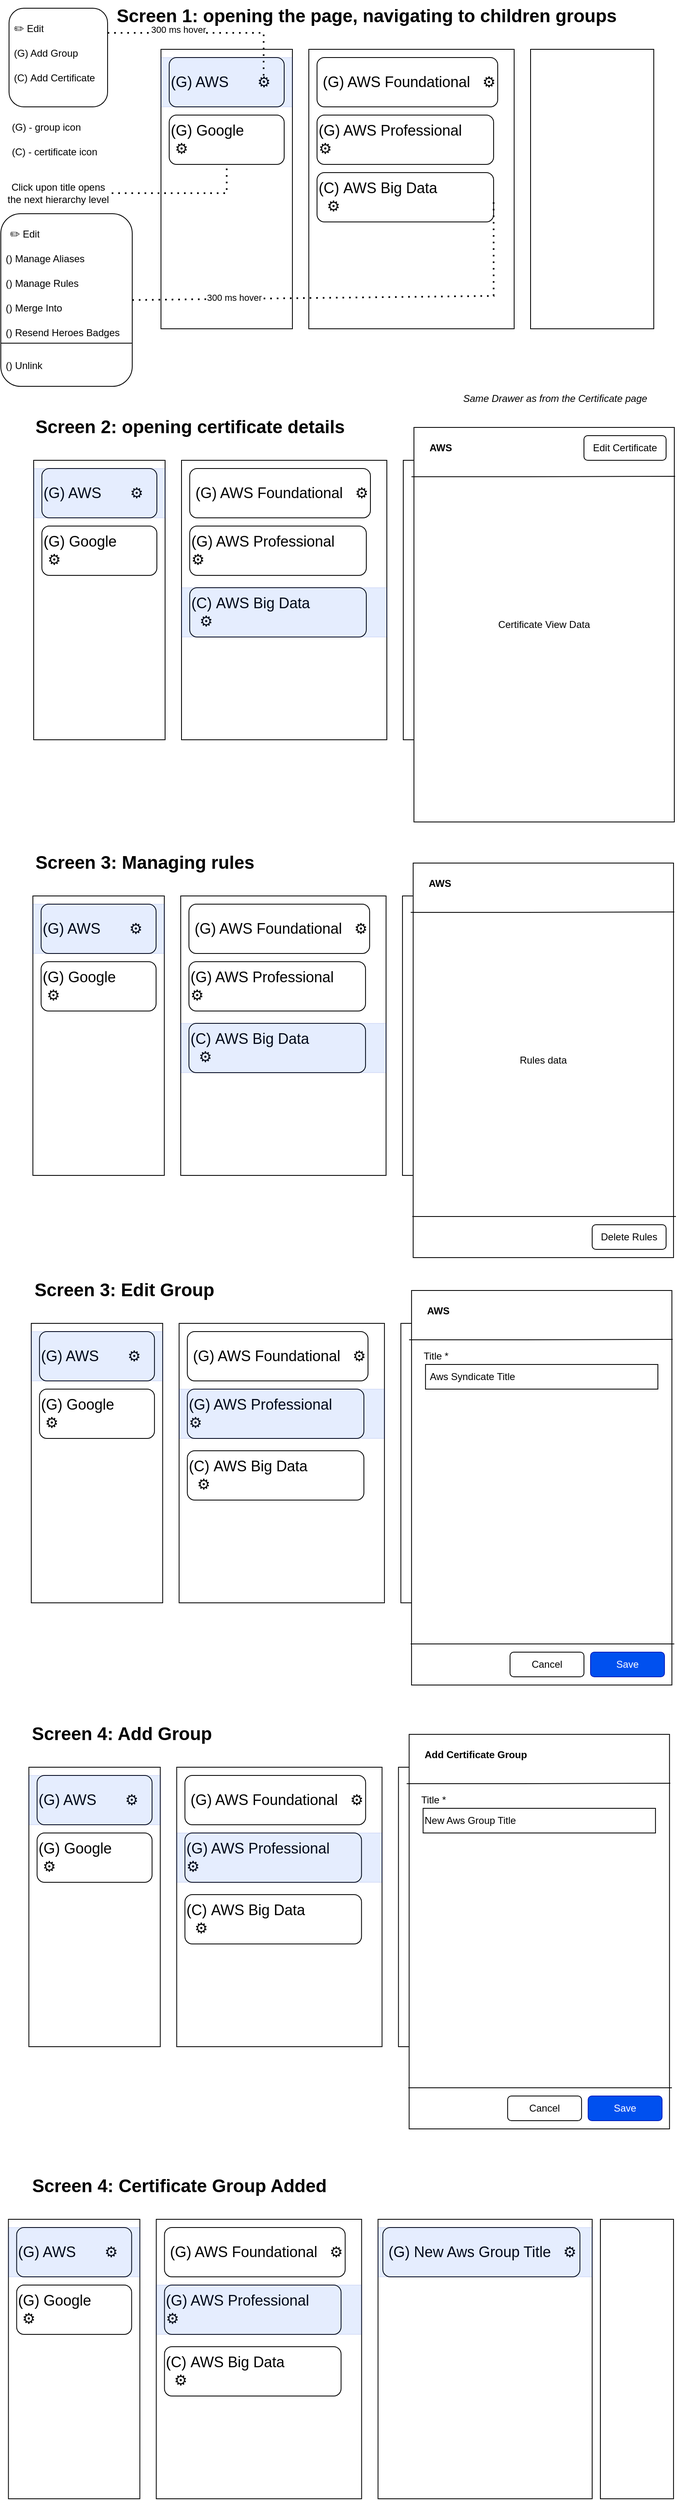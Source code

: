 <mxfile version="24.8.0">
  <diagram name="Page-1" id="hBuWPbw_RKxYHSpuhN6N">
    <mxGraphModel dx="1434" dy="785" grid="1" gridSize="10" guides="1" tooltips="1" connect="1" arrows="1" fold="1" page="1" pageScale="1" pageWidth="827" pageHeight="1169" math="0" shadow="0">
      <root>
        <mxCell id="0" />
        <mxCell id="1" parent="0" />
        <mxCell id="HwDLsMqzvmdih4KeqyfT-1" value="" style="rounded=0;whiteSpace=wrap;html=1;" parent="1" vertex="1">
          <mxGeometry x="195" y="60" width="160" height="340" as="geometry" />
        </mxCell>
        <mxCell id="HwDLsMqzvmdih4KeqyfT-2" value="" style="rounded=0;whiteSpace=wrap;html=1;" parent="1" vertex="1">
          <mxGeometry x="375" y="60" width="250" height="340" as="geometry" />
        </mxCell>
        <mxCell id="HwDLsMqzvmdih4KeqyfT-3" value="" style="rounded=0;whiteSpace=wrap;html=1;" parent="1" vertex="1">
          <mxGeometry x="645" y="60" width="150" height="340" as="geometry" />
        </mxCell>
        <mxCell id="HwDLsMqzvmdih4KeqyfT-4" value="&lt;font style=&quot;font-size: 18px;&quot;&gt;(G) AWS&amp;nbsp; &amp;nbsp; &amp;nbsp; &amp;nbsp;⚙&lt;/font&gt;" style="rounded=1;whiteSpace=wrap;html=1;align=left;" parent="1" vertex="1">
          <mxGeometry x="205" y="70" width="140" height="60" as="geometry" />
        </mxCell>
        <mxCell id="HwDLsMqzvmdih4KeqyfT-5" value="&lt;font style=&quot;font-size: 18px;&quot;&gt;(G) Google&amp;nbsp; &amp;nbsp;⚙&lt;span style=&quot;white-space: pre;&quot;&gt;&#x9;&lt;/span&gt;&lt;/font&gt;" style="rounded=1;whiteSpace=wrap;html=1;align=left;" parent="1" vertex="1">
          <mxGeometry x="205" y="140" width="140" height="60" as="geometry" />
        </mxCell>
        <mxCell id="HwDLsMqzvmdih4KeqyfT-6" value="" style="rounded=1;whiteSpace=wrap;html=1;" parent="1" vertex="1">
          <mxGeometry x="10" y="10" width="120" height="120" as="geometry" />
        </mxCell>
        <mxCell id="HwDLsMqzvmdih4KeqyfT-7" value="✏️ Edit" style="text;strokeColor=none;fillColor=none;align=left;verticalAlign=middle;spacingLeft=4;spacingRight=4;overflow=hidden;points=[[0,0.5],[1,0.5]];portConstraint=eastwest;rotatable=0;whiteSpace=wrap;html=1;" parent="1" vertex="1">
          <mxGeometry x="10" y="20" width="80" height="30" as="geometry" />
        </mxCell>
        <mxCell id="HwDLsMqzvmdih4KeqyfT-8" value="(G) Add Group" style="text;strokeColor=none;fillColor=none;align=left;verticalAlign=middle;spacingLeft=4;spacingRight=4;overflow=hidden;points=[[0,0.5],[1,0.5]];portConstraint=eastwest;rotatable=0;whiteSpace=wrap;html=1;" parent="1" vertex="1">
          <mxGeometry x="10" y="50" width="110" height="30" as="geometry" />
        </mxCell>
        <mxCell id="HwDLsMqzvmdih4KeqyfT-9" value="(C&lt;span style=&quot;background-color: initial;&quot;&gt;)&amp;nbsp;&lt;/span&gt;Add Certificate" style="text;strokeColor=none;fillColor=none;align=left;verticalAlign=middle;spacingLeft=4;spacingRight=4;overflow=hidden;points=[[0,0.5],[1,0.5]];portConstraint=eastwest;rotatable=0;whiteSpace=wrap;html=1;" parent="1" vertex="1">
          <mxGeometry x="10" y="80" width="130" height="30" as="geometry" />
        </mxCell>
        <mxCell id="HwDLsMqzvmdih4KeqyfT-10" value="" style="endArrow=none;dashed=1;html=1;dashPattern=1 3;strokeWidth=2;rounded=0;entryX=0.781;entryY=0.5;entryDx=0;entryDy=0;entryPerimeter=0;" parent="1" edge="1" target="HwDLsMqzvmdih4KeqyfT-22">
          <mxGeometry width="50" height="50" relative="1" as="geometry">
            <mxPoint x="130" y="40" as="sourcePoint" />
            <mxPoint x="270" y="100" as="targetPoint" />
            <Array as="points">
              <mxPoint x="220" y="40" />
              <mxPoint x="320" y="40" />
            </Array>
          </mxGeometry>
        </mxCell>
        <mxCell id="HwDLsMqzvmdih4KeqyfT-11" value="300 ms hover" style="edgeLabel;html=1;align=center;verticalAlign=middle;resizable=0;points=[];" parent="HwDLsMqzvmdih4KeqyfT-10" vertex="1" connectable="0">
          <mxGeometry x="-0.317" y="4" relative="1" as="geometry">
            <mxPoint as="offset" />
          </mxGeometry>
        </mxCell>
        <mxCell id="HwDLsMqzvmdih4KeqyfT-19" value="&lt;font style=&quot;font-size: 18px;&quot;&gt;&amp;nbsp;(G) AWS Foundational&amp;nbsp; &amp;nbsp;⚙&lt;/font&gt;" style="rounded=1;whiteSpace=wrap;html=1;align=left;" parent="1" vertex="1">
          <mxGeometry x="385" y="70" width="220" height="60" as="geometry" />
        </mxCell>
        <mxCell id="HwDLsMqzvmdih4KeqyfT-20" value="&lt;font style=&quot;font-size: 18px;&quot;&gt;(G) AWS Professional&amp;nbsp; &amp;nbsp; ⚙&amp;nbsp;&lt;/font&gt;" style="rounded=1;whiteSpace=wrap;html=1;align=left;" parent="1" vertex="1">
          <mxGeometry x="385" y="140" width="215" height="60" as="geometry" />
        </mxCell>
        <mxCell id="HwDLsMqzvmdih4KeqyfT-22" value="" style="rounded=0;whiteSpace=wrap;html=1;fillColor=#0050ef;fontColor=#ffffff;strokeColor=#001DBC;opacity=10;" parent="1" vertex="1">
          <mxGeometry x="195" y="70" width="160" height="60" as="geometry" />
        </mxCell>
        <mxCell id="tCF4QccahteU93C-28_2-2" value="(G) - group icon" style="text;html=1;align=center;verticalAlign=middle;resizable=0;points=[];autosize=1;strokeColor=none;fillColor=none;" vertex="1" parent="1">
          <mxGeometry y="140" width="110" height="30" as="geometry" />
        </mxCell>
        <mxCell id="tCF4QccahteU93C-28_2-3" value="(C) - certificate icon" style="text;html=1;align=center;verticalAlign=middle;resizable=0;points=[];autosize=1;strokeColor=none;fillColor=none;" vertex="1" parent="1">
          <mxGeometry y="170" width="130" height="30" as="geometry" />
        </mxCell>
        <mxCell id="tCF4QccahteU93C-28_2-4" value="Click upon title opens the next hierarchy level" style="text;html=1;align=center;verticalAlign=middle;whiteSpace=wrap;rounded=0;" vertex="1" parent="1">
          <mxGeometry x="5" y="220" width="130" height="30" as="geometry" />
        </mxCell>
        <mxCell id="tCF4QccahteU93C-28_2-6" value="" style="endArrow=none;dashed=1;html=1;dashPattern=1 3;strokeWidth=2;rounded=0;exitX=1;exitY=0.5;exitDx=0;exitDy=0;" edge="1" parent="1" source="tCF4QccahteU93C-28_2-4" target="HwDLsMqzvmdih4KeqyfT-5">
          <mxGeometry width="50" height="50" relative="1" as="geometry">
            <mxPoint x="190" y="232.833" as="sourcePoint" />
            <mxPoint x="275" y="190" as="targetPoint" />
            <Array as="points">
              <mxPoint x="275" y="235" />
            </Array>
          </mxGeometry>
        </mxCell>
        <mxCell id="tCF4QccahteU93C-28_2-7" value="&lt;b&gt;&lt;font style=&quot;font-size: 22px;&quot;&gt;Screen 1: opening the page, navigating to children groups&lt;/font&gt;&lt;/b&gt;" style="text;html=1;align=center;verticalAlign=middle;resizable=0;points=[];autosize=1;strokeColor=none;fillColor=none;" vertex="1" parent="1">
          <mxGeometry x="130" width="630" height="40" as="geometry" />
        </mxCell>
        <mxCell id="tCF4QccahteU93C-28_2-9" value="" style="rounded=0;whiteSpace=wrap;html=1;" vertex="1" parent="1">
          <mxGeometry x="40" y="560" width="160" height="340" as="geometry" />
        </mxCell>
        <mxCell id="tCF4QccahteU93C-28_2-10" value="" style="rounded=0;whiteSpace=wrap;html=1;" vertex="1" parent="1">
          <mxGeometry x="220" y="560" width="250" height="340" as="geometry" />
        </mxCell>
        <mxCell id="tCF4QccahteU93C-28_2-11" value="" style="rounded=0;whiteSpace=wrap;html=1;" vertex="1" parent="1">
          <mxGeometry x="490" y="560" width="150" height="340" as="geometry" />
        </mxCell>
        <mxCell id="tCF4QccahteU93C-28_2-12" value="&lt;font style=&quot;font-size: 18px;&quot;&gt;(G) AWS&amp;nbsp; &amp;nbsp; &amp;nbsp; &amp;nbsp;⚙&lt;/font&gt;" style="rounded=1;whiteSpace=wrap;html=1;align=left;" vertex="1" parent="1">
          <mxGeometry x="50" y="570" width="140" height="60" as="geometry" />
        </mxCell>
        <mxCell id="tCF4QccahteU93C-28_2-13" value="&lt;font style=&quot;font-size: 18px;&quot;&gt;(G) Google&amp;nbsp; &amp;nbsp;⚙&lt;span style=&quot;white-space: pre;&quot;&gt;&#x9;&lt;/span&gt;&lt;/font&gt;" style="rounded=1;whiteSpace=wrap;html=1;align=left;" vertex="1" parent="1">
          <mxGeometry x="50" y="640" width="140" height="60" as="geometry" />
        </mxCell>
        <mxCell id="tCF4QccahteU93C-28_2-14" value="" style="rounded=1;whiteSpace=wrap;html=1;" vertex="1" parent="1">
          <mxGeometry y="260" width="160" height="210" as="geometry" />
        </mxCell>
        <mxCell id="tCF4QccahteU93C-28_2-15" value="✏️ Edit" style="text;strokeColor=none;fillColor=none;align=left;verticalAlign=middle;spacingLeft=4;spacingRight=4;overflow=hidden;points=[[0,0.5],[1,0.5]];portConstraint=eastwest;rotatable=0;whiteSpace=wrap;html=1;" vertex="1" parent="1">
          <mxGeometry x="5" y="270" width="80" height="30" as="geometry" />
        </mxCell>
        <mxCell id="tCF4QccahteU93C-28_2-20" value="&lt;font style=&quot;font-size: 18px;&quot;&gt;&amp;nbsp;(G) AWS Foundational&amp;nbsp; &amp;nbsp;⚙&lt;/font&gt;" style="rounded=1;whiteSpace=wrap;html=1;align=left;" vertex="1" parent="1">
          <mxGeometry x="230" y="570" width="220" height="60" as="geometry" />
        </mxCell>
        <mxCell id="tCF4QccahteU93C-28_2-21" value="&lt;font style=&quot;font-size: 18px;&quot;&gt;(G) AWS Professional&amp;nbsp; &amp;nbsp; ⚙&amp;nbsp;&lt;/font&gt;" style="rounded=1;whiteSpace=wrap;html=1;align=left;" vertex="1" parent="1">
          <mxGeometry x="230" y="640" width="215" height="60" as="geometry" />
        </mxCell>
        <mxCell id="tCF4QccahteU93C-28_2-22" value="" style="rounded=0;whiteSpace=wrap;html=1;fillColor=#0050ef;fontColor=#ffffff;strokeColor=#001DBC;opacity=10;" vertex="1" parent="1">
          <mxGeometry x="40" y="570" width="160" height="60" as="geometry" />
        </mxCell>
        <mxCell id="tCF4QccahteU93C-28_2-28" value="&lt;font style=&quot;&quot;&gt;&lt;span style=&quot;font-size: 18px;&quot;&gt;(С)&amp;nbsp;&lt;/span&gt;&lt;span style=&quot;background-color: initial; font-size: 18px;&quot;&gt;AWS Big Data&amp;nbsp; &amp;nbsp; &amp;nbsp; &amp;nbsp; &amp;nbsp;&amp;nbsp;&lt;/span&gt;&lt;span style=&quot;font-size: 18px;&quot;&gt;⚙&amp;nbsp;&lt;/span&gt;&lt;/font&gt;" style="rounded=1;whiteSpace=wrap;html=1;align=left;" vertex="1" parent="1">
          <mxGeometry x="385" y="210" width="215" height="60" as="geometry" />
        </mxCell>
        <mxCell id="tCF4QccahteU93C-28_2-29" value="&lt;font style=&quot;&quot;&gt;&lt;span style=&quot;font-size: 18px;&quot;&gt;(С)&amp;nbsp;&lt;/span&gt;&lt;span style=&quot;background-color: initial; font-size: 18px;&quot;&gt;AWS Big Data&amp;nbsp; &amp;nbsp; &amp;nbsp; &amp;nbsp; &amp;nbsp;&amp;nbsp;&lt;/span&gt;&lt;span style=&quot;font-size: 18px;&quot;&gt;⚙&amp;nbsp;&lt;/span&gt;&lt;/font&gt;" style="rounded=1;whiteSpace=wrap;html=1;align=left;" vertex="1" parent="1">
          <mxGeometry x="230" y="715" width="215" height="60" as="geometry" />
        </mxCell>
        <mxCell id="tCF4QccahteU93C-28_2-30" value="" style="rounded=0;whiteSpace=wrap;html=1;fillColor=#0050ef;fontColor=#ffffff;strokeColor=#001DBC;opacity=10;" vertex="1" parent="1">
          <mxGeometry x="220" y="715" width="250" height="60" as="geometry" />
        </mxCell>
        <mxCell id="tCF4QccahteU93C-28_2-37" value="&lt;b&gt;&lt;font style=&quot;font-size: 22px;&quot;&gt;Screen 2: opening certificate details&lt;/font&gt;&lt;/b&gt;" style="text;html=1;align=center;verticalAlign=middle;resizable=0;points=[];autosize=1;strokeColor=none;fillColor=none;" vertex="1" parent="1">
          <mxGeometry x="30" y="500" width="400" height="40" as="geometry" />
        </mxCell>
        <mxCell id="tCF4QccahteU93C-28_2-38" value="() Manage Rules" style="text;strokeColor=none;fillColor=none;align=left;verticalAlign=middle;spacingLeft=4;spacingRight=4;overflow=hidden;points=[[0,0.5],[1,0.5]];portConstraint=eastwest;rotatable=0;whiteSpace=wrap;html=1;" vertex="1" parent="1">
          <mxGeometry y="330" width="130" height="30" as="geometry" />
        </mxCell>
        <mxCell id="tCF4QccahteU93C-28_2-39" value="() Manage Aliases" style="text;strokeColor=none;fillColor=none;align=left;verticalAlign=middle;spacingLeft=4;spacingRight=4;overflow=hidden;points=[[0,0.5],[1,0.5]];portConstraint=eastwest;rotatable=0;whiteSpace=wrap;html=1;" vertex="1" parent="1">
          <mxGeometry y="300" width="130" height="30" as="geometry" />
        </mxCell>
        <mxCell id="tCF4QccahteU93C-28_2-40" value="() Merge Into" style="text;strokeColor=none;fillColor=none;align=left;verticalAlign=middle;spacingLeft=4;spacingRight=4;overflow=hidden;points=[[0,0.5],[1,0.5]];portConstraint=eastwest;rotatable=0;whiteSpace=wrap;html=1;" vertex="1" parent="1">
          <mxGeometry y="360" width="130" height="30" as="geometry" />
        </mxCell>
        <mxCell id="tCF4QccahteU93C-28_2-41" value="() Resend Heroes Badges" style="text;strokeColor=none;fillColor=none;align=left;verticalAlign=middle;spacingLeft=4;spacingRight=4;overflow=hidden;points=[[0,0.5],[1,0.5]];portConstraint=eastwest;rotatable=0;whiteSpace=wrap;html=1;" vertex="1" parent="1">
          <mxGeometry y="390" width="150" height="30" as="geometry" />
        </mxCell>
        <mxCell id="tCF4QccahteU93C-28_2-43" value="" style="endArrow=none;html=1;rounded=0;exitX=0;exitY=0.75;exitDx=0;exitDy=0;entryX=1;entryY=0.75;entryDx=0;entryDy=0;" edge="1" parent="1" source="tCF4QccahteU93C-28_2-14" target="tCF4QccahteU93C-28_2-14">
          <mxGeometry width="50" height="50" relative="1" as="geometry">
            <mxPoint x="400" y="370" as="sourcePoint" />
            <mxPoint x="450" y="320" as="targetPoint" />
          </mxGeometry>
        </mxCell>
        <mxCell id="tCF4QccahteU93C-28_2-44" value="() Unlink" style="text;strokeColor=none;fillColor=none;align=left;verticalAlign=middle;spacingLeft=4;spacingRight=4;overflow=hidden;points=[[0,0.5],[1,0.5]];portConstraint=eastwest;rotatable=0;whiteSpace=wrap;html=1;" vertex="1" parent="1">
          <mxGeometry y="430" width="130" height="30" as="geometry" />
        </mxCell>
        <mxCell id="tCF4QccahteU93C-28_2-45" value="" style="endArrow=none;dashed=1;html=1;dashPattern=1 3;strokeWidth=2;rounded=0;exitX=1;exitY=0.5;exitDx=0;exitDy=0;entryX=1;entryY=0.5;entryDx=0;entryDy=0;" edge="1" parent="1" source="tCF4QccahteU93C-28_2-14" target="tCF4QccahteU93C-28_2-28">
          <mxGeometry width="50" height="50" relative="1" as="geometry">
            <mxPoint x="400" y="370" as="sourcePoint" />
            <mxPoint x="450" y="320" as="targetPoint" />
            <Array as="points">
              <mxPoint x="600" y="360" />
            </Array>
          </mxGeometry>
        </mxCell>
        <mxCell id="tCF4QccahteU93C-28_2-46" value="300 ms hover" style="edgeLabel;html=1;align=center;verticalAlign=middle;resizable=0;points=[];" vertex="1" connectable="0" parent="tCF4QccahteU93C-28_2-45">
          <mxGeometry x="-0.557" y="2" relative="1" as="geometry">
            <mxPoint as="offset" />
          </mxGeometry>
        </mxCell>
        <mxCell id="tCF4QccahteU93C-28_2-47" value="Certificate View Data" style="rounded=0;whiteSpace=wrap;html=1;" vertex="1" parent="1">
          <mxGeometry x="503" y="520" width="317" height="480" as="geometry" />
        </mxCell>
        <mxCell id="tCF4QccahteU93C-28_2-48" value="AWS" style="text;html=1;align=left;verticalAlign=middle;whiteSpace=wrap;rounded=0;fontStyle=1" vertex="1" parent="1">
          <mxGeometry x="520" y="530" width="160" height="30" as="geometry" />
        </mxCell>
        <mxCell id="tCF4QccahteU93C-28_2-50" value="Edit Certificate" style="rounded=1;whiteSpace=wrap;html=1;" vertex="1" parent="1">
          <mxGeometry x="710" y="530" width="100" height="30" as="geometry" />
        </mxCell>
        <mxCell id="tCF4QccahteU93C-28_2-52" value="" style="endArrow=none;html=1;rounded=0;entryX=1.003;entryY=0.124;entryDx=0;entryDy=0;entryPerimeter=0;" edge="1" parent="1" target="tCF4QccahteU93C-28_2-47">
          <mxGeometry width="50" height="50" relative="1" as="geometry">
            <mxPoint x="500" y="580" as="sourcePoint" />
            <mxPoint x="670" y="580" as="targetPoint" />
            <Array as="points">
              <mxPoint x="640" y="580" />
            </Array>
          </mxGeometry>
        </mxCell>
        <mxCell id="tCF4QccahteU93C-28_2-53" value="&lt;i&gt;Same Drawer as from the Certificate page&lt;/i&gt;" style="text;html=1;align=center;verticalAlign=middle;whiteSpace=wrap;rounded=0;" vertex="1" parent="1">
          <mxGeometry x="540" y="470" width="270" height="30" as="geometry" />
        </mxCell>
        <mxCell id="tCF4QccahteU93C-28_2-71" value="" style="rounded=0;whiteSpace=wrap;html=1;" vertex="1" parent="1">
          <mxGeometry x="39.05" y="1090" width="160" height="340" as="geometry" />
        </mxCell>
        <mxCell id="tCF4QccahteU93C-28_2-72" value="" style="rounded=0;whiteSpace=wrap;html=1;" vertex="1" parent="1">
          <mxGeometry x="219.05" y="1090" width="250" height="340" as="geometry" />
        </mxCell>
        <mxCell id="tCF4QccahteU93C-28_2-73" value="" style="rounded=0;whiteSpace=wrap;html=1;" vertex="1" parent="1">
          <mxGeometry x="489.05" y="1090" width="150" height="340" as="geometry" />
        </mxCell>
        <mxCell id="tCF4QccahteU93C-28_2-74" value="&lt;font style=&quot;font-size: 18px;&quot;&gt;(G) AWS&amp;nbsp; &amp;nbsp; &amp;nbsp; &amp;nbsp;⚙&lt;/font&gt;" style="rounded=1;whiteSpace=wrap;html=1;align=left;" vertex="1" parent="1">
          <mxGeometry x="49.05" y="1100" width="140" height="60" as="geometry" />
        </mxCell>
        <mxCell id="tCF4QccahteU93C-28_2-75" value="&lt;font style=&quot;font-size: 18px;&quot;&gt;(G) Google&amp;nbsp; &amp;nbsp;⚙&lt;span style=&quot;white-space: pre;&quot;&gt;&#x9;&lt;/span&gt;&lt;/font&gt;" style="rounded=1;whiteSpace=wrap;html=1;align=left;" vertex="1" parent="1">
          <mxGeometry x="49.05" y="1170" width="140" height="60" as="geometry" />
        </mxCell>
        <mxCell id="tCF4QccahteU93C-28_2-76" value="&lt;font style=&quot;font-size: 18px;&quot;&gt;&amp;nbsp;(G) AWS Foundational&amp;nbsp; &amp;nbsp;⚙&lt;/font&gt;" style="rounded=1;whiteSpace=wrap;html=1;align=left;" vertex="1" parent="1">
          <mxGeometry x="229.05" y="1100" width="220" height="60" as="geometry" />
        </mxCell>
        <mxCell id="tCF4QccahteU93C-28_2-77" value="&lt;font style=&quot;font-size: 18px;&quot;&gt;(G) AWS Professional&amp;nbsp; &amp;nbsp; ⚙&amp;nbsp;&lt;/font&gt;" style="rounded=1;whiteSpace=wrap;html=1;align=left;" vertex="1" parent="1">
          <mxGeometry x="229.05" y="1170" width="215" height="60" as="geometry" />
        </mxCell>
        <mxCell id="tCF4QccahteU93C-28_2-78" value="" style="rounded=0;whiteSpace=wrap;html=1;fillColor=#0050ef;fontColor=#ffffff;strokeColor=#001DBC;opacity=10;" vertex="1" parent="1">
          <mxGeometry x="39.05" y="1100" width="160" height="60" as="geometry" />
        </mxCell>
        <mxCell id="tCF4QccahteU93C-28_2-79" value="&lt;font style=&quot;&quot;&gt;&lt;span style=&quot;font-size: 18px;&quot;&gt;(С)&amp;nbsp;&lt;/span&gt;&lt;span style=&quot;background-color: initial; font-size: 18px;&quot;&gt;AWS Big Data&amp;nbsp; &amp;nbsp; &amp;nbsp; &amp;nbsp; &amp;nbsp;&amp;nbsp;&lt;/span&gt;&lt;span style=&quot;font-size: 18px;&quot;&gt;⚙&amp;nbsp;&lt;/span&gt;&lt;/font&gt;" style="rounded=1;whiteSpace=wrap;html=1;align=left;" vertex="1" parent="1">
          <mxGeometry x="229.05" y="1245" width="215" height="60" as="geometry" />
        </mxCell>
        <mxCell id="tCF4QccahteU93C-28_2-80" value="" style="rounded=0;whiteSpace=wrap;html=1;fillColor=#0050ef;fontColor=#ffffff;strokeColor=#001DBC;opacity=10;" vertex="1" parent="1">
          <mxGeometry x="219.05" y="1245" width="250" height="60" as="geometry" />
        </mxCell>
        <mxCell id="tCF4QccahteU93C-28_2-81" value="&lt;b&gt;&lt;font style=&quot;font-size: 22px;&quot;&gt;Screen 3: Managing rules&lt;/font&gt;&lt;/b&gt;" style="text;html=1;align=center;verticalAlign=middle;resizable=0;points=[];autosize=1;strokeColor=none;fillColor=none;" vertex="1" parent="1">
          <mxGeometry x="30" y="1030" width="290" height="40" as="geometry" />
        </mxCell>
        <mxCell id="tCF4QccahteU93C-28_2-82" value="Rules data" style="rounded=0;whiteSpace=wrap;html=1;" vertex="1" parent="1">
          <mxGeometry x="502.05" y="1050" width="317" height="480" as="geometry" />
        </mxCell>
        <mxCell id="tCF4QccahteU93C-28_2-83" value="AWS" style="text;html=1;align=left;verticalAlign=middle;whiteSpace=wrap;rounded=0;fontStyle=1" vertex="1" parent="1">
          <mxGeometry x="519.05" y="1060" width="160" height="30" as="geometry" />
        </mxCell>
        <mxCell id="tCF4QccahteU93C-28_2-85" value="" style="endArrow=none;html=1;rounded=0;entryX=1.003;entryY=0.124;entryDx=0;entryDy=0;entryPerimeter=0;" edge="1" parent="1" target="tCF4QccahteU93C-28_2-82">
          <mxGeometry width="50" height="50" relative="1" as="geometry">
            <mxPoint x="499.05" y="1110" as="sourcePoint" />
            <mxPoint x="669.05" y="1110" as="targetPoint" />
            <Array as="points">
              <mxPoint x="639.05" y="1110" />
            </Array>
          </mxGeometry>
        </mxCell>
        <mxCell id="tCF4QccahteU93C-28_2-86" value="" style="endArrow=none;html=1;rounded=0;entryX=1.003;entryY=0.124;entryDx=0;entryDy=0;entryPerimeter=0;" edge="1" parent="1">
          <mxGeometry width="50" height="50" relative="1" as="geometry">
            <mxPoint x="501.02" y="1480" as="sourcePoint" />
            <mxPoint x="821.97" y="1480" as="targetPoint" />
            <Array as="points">
              <mxPoint x="641.02" y="1480" />
            </Array>
          </mxGeometry>
        </mxCell>
        <mxCell id="tCF4QccahteU93C-28_2-87" value="Delete Rules" style="rounded=1;whiteSpace=wrap;html=1;" vertex="1" parent="1">
          <mxGeometry x="720" y="1490" width="90" height="30" as="geometry" />
        </mxCell>
        <mxCell id="tCF4QccahteU93C-28_2-88" value="" style="rounded=0;whiteSpace=wrap;html=1;" vertex="1" parent="1">
          <mxGeometry x="37.08" y="1610" width="160" height="340" as="geometry" />
        </mxCell>
        <mxCell id="tCF4QccahteU93C-28_2-89" value="" style="rounded=0;whiteSpace=wrap;html=1;" vertex="1" parent="1">
          <mxGeometry x="217.08" y="1610" width="250" height="340" as="geometry" />
        </mxCell>
        <mxCell id="tCF4QccahteU93C-28_2-90" value="" style="rounded=0;whiteSpace=wrap;html=1;" vertex="1" parent="1">
          <mxGeometry x="487.08" y="1610" width="150" height="340" as="geometry" />
        </mxCell>
        <mxCell id="tCF4QccahteU93C-28_2-91" value="&lt;font style=&quot;font-size: 18px;&quot;&gt;(G) AWS&amp;nbsp; &amp;nbsp; &amp;nbsp; &amp;nbsp;⚙&lt;/font&gt;" style="rounded=1;whiteSpace=wrap;html=1;align=left;" vertex="1" parent="1">
          <mxGeometry x="47.08" y="1620" width="140" height="60" as="geometry" />
        </mxCell>
        <mxCell id="tCF4QccahteU93C-28_2-92" value="&lt;font style=&quot;font-size: 18px;&quot;&gt;(G) Google&amp;nbsp; &amp;nbsp;⚙&lt;span style=&quot;white-space: pre;&quot;&gt;&#x9;&lt;/span&gt;&lt;/font&gt;" style="rounded=1;whiteSpace=wrap;html=1;align=left;" vertex="1" parent="1">
          <mxGeometry x="47.08" y="1690" width="140" height="60" as="geometry" />
        </mxCell>
        <mxCell id="tCF4QccahteU93C-28_2-93" value="&lt;font style=&quot;font-size: 18px;&quot;&gt;&amp;nbsp;(G) AWS Foundational&amp;nbsp; &amp;nbsp;⚙&lt;/font&gt;" style="rounded=1;whiteSpace=wrap;html=1;align=left;" vertex="1" parent="1">
          <mxGeometry x="227.08" y="1620" width="220" height="60" as="geometry" />
        </mxCell>
        <mxCell id="tCF4QccahteU93C-28_2-94" value="&lt;font style=&quot;font-size: 18px;&quot;&gt;(G) AWS Professional&amp;nbsp; &amp;nbsp; ⚙&amp;nbsp;&lt;/font&gt;" style="rounded=1;whiteSpace=wrap;html=1;align=left;" vertex="1" parent="1">
          <mxGeometry x="227.08" y="1690" width="215" height="60" as="geometry" />
        </mxCell>
        <mxCell id="tCF4QccahteU93C-28_2-95" value="" style="rounded=0;whiteSpace=wrap;html=1;fillColor=#0050ef;fontColor=#ffffff;strokeColor=#001DBC;opacity=10;" vertex="1" parent="1">
          <mxGeometry x="37.08" y="1620" width="160" height="60" as="geometry" />
        </mxCell>
        <mxCell id="tCF4QccahteU93C-28_2-96" value="&lt;font style=&quot;&quot;&gt;&lt;span style=&quot;font-size: 18px;&quot;&gt;(С)&amp;nbsp;&lt;/span&gt;&lt;span style=&quot;background-color: initial; font-size: 18px;&quot;&gt;AWS Big Data&amp;nbsp; &amp;nbsp; &amp;nbsp; &amp;nbsp; &amp;nbsp;&amp;nbsp;&lt;/span&gt;&lt;span style=&quot;font-size: 18px;&quot;&gt;⚙&amp;nbsp;&lt;/span&gt;&lt;/font&gt;" style="rounded=1;whiteSpace=wrap;html=1;align=left;" vertex="1" parent="1">
          <mxGeometry x="227.08" y="1765" width="215" height="60" as="geometry" />
        </mxCell>
        <mxCell id="tCF4QccahteU93C-28_2-97" value="" style="rounded=0;whiteSpace=wrap;html=1;fillColor=#0050ef;fontColor=#ffffff;strokeColor=#001DBC;opacity=10;" vertex="1" parent="1">
          <mxGeometry x="217.08" y="1690" width="250" height="60" as="geometry" />
        </mxCell>
        <mxCell id="tCF4QccahteU93C-28_2-98" value="&lt;b&gt;&lt;font style=&quot;font-size: 22px;&quot;&gt;Screen 3: Edit Group&lt;/font&gt;&lt;/b&gt;" style="text;html=1;align=center;verticalAlign=middle;resizable=0;points=[];autosize=1;strokeColor=none;fillColor=none;" vertex="1" parent="1">
          <mxGeometry x="30" y="1550" width="240" height="40" as="geometry" />
        </mxCell>
        <mxCell id="tCF4QccahteU93C-28_2-99" value="" style="rounded=0;whiteSpace=wrap;html=1;" vertex="1" parent="1">
          <mxGeometry x="500.08" y="1570" width="317" height="480" as="geometry" />
        </mxCell>
        <mxCell id="tCF4QccahteU93C-28_2-100" value="AWS" style="text;html=1;align=left;verticalAlign=middle;whiteSpace=wrap;rounded=0;fontStyle=1" vertex="1" parent="1">
          <mxGeometry x="517.08" y="1580" width="160" height="30" as="geometry" />
        </mxCell>
        <mxCell id="tCF4QccahteU93C-28_2-101" value="" style="endArrow=none;html=1;rounded=0;entryX=1.003;entryY=0.124;entryDx=0;entryDy=0;entryPerimeter=0;" edge="1" parent="1" target="tCF4QccahteU93C-28_2-99">
          <mxGeometry width="50" height="50" relative="1" as="geometry">
            <mxPoint x="497.08" y="1630" as="sourcePoint" />
            <mxPoint x="667.08" y="1630" as="targetPoint" />
            <Array as="points">
              <mxPoint x="637.08" y="1630" />
            </Array>
          </mxGeometry>
        </mxCell>
        <mxCell id="tCF4QccahteU93C-28_2-102" value="" style="endArrow=none;html=1;rounded=0;entryX=1.003;entryY=0.124;entryDx=0;entryDy=0;entryPerimeter=0;" edge="1" parent="1">
          <mxGeometry width="50" height="50" relative="1" as="geometry">
            <mxPoint x="499.05" y="2000" as="sourcePoint" />
            <mxPoint x="820" y="2000" as="targetPoint" />
            <Array as="points">
              <mxPoint x="639.05" y="2000" />
            </Array>
          </mxGeometry>
        </mxCell>
        <mxCell id="tCF4QccahteU93C-28_2-103" value="Save" style="rounded=1;whiteSpace=wrap;html=1;fillColor=#0050ef;fontColor=#ffffff;strokeColor=#001DBC;" vertex="1" parent="1">
          <mxGeometry x="718.03" y="2010" width="90" height="30" as="geometry" />
        </mxCell>
        <mxCell id="tCF4QccahteU93C-28_2-104" value="&amp;nbsp;Aws Syndicate Title" style="rounded=0;whiteSpace=wrap;html=1;align=left;" vertex="1" parent="1">
          <mxGeometry x="517.08" y="1660" width="282.92" height="30" as="geometry" />
        </mxCell>
        <mxCell id="tCF4QccahteU93C-28_2-105" value="Title *" style="text;html=1;align=center;verticalAlign=middle;whiteSpace=wrap;rounded=0;" vertex="1" parent="1">
          <mxGeometry x="500.08" y="1635" width="60" height="30" as="geometry" />
        </mxCell>
        <mxCell id="tCF4QccahteU93C-28_2-106" value="Cancel" style="rounded=1;whiteSpace=wrap;html=1;" vertex="1" parent="1">
          <mxGeometry x="620" y="2010" width="90" height="30" as="geometry" />
        </mxCell>
        <mxCell id="tCF4QccahteU93C-28_2-107" value="" style="rounded=0;whiteSpace=wrap;html=1;" vertex="1" parent="1">
          <mxGeometry x="34.16" y="2150" width="160" height="340" as="geometry" />
        </mxCell>
        <mxCell id="tCF4QccahteU93C-28_2-108" value="" style="rounded=0;whiteSpace=wrap;html=1;" vertex="1" parent="1">
          <mxGeometry x="214.16" y="2150" width="250" height="340" as="geometry" />
        </mxCell>
        <mxCell id="tCF4QccahteU93C-28_2-109" value="" style="rounded=0;whiteSpace=wrap;html=1;" vertex="1" parent="1">
          <mxGeometry x="484.16" y="2150" width="150" height="340" as="geometry" />
        </mxCell>
        <mxCell id="tCF4QccahteU93C-28_2-110" value="&lt;font style=&quot;font-size: 18px;&quot;&gt;(G) AWS&amp;nbsp; &amp;nbsp; &amp;nbsp; &amp;nbsp;⚙&lt;/font&gt;" style="rounded=1;whiteSpace=wrap;html=1;align=left;" vertex="1" parent="1">
          <mxGeometry x="44.16" y="2160" width="140" height="60" as="geometry" />
        </mxCell>
        <mxCell id="tCF4QccahteU93C-28_2-111" value="&lt;font style=&quot;font-size: 18px;&quot;&gt;(G) Google&amp;nbsp; &amp;nbsp;⚙&lt;span style=&quot;white-space: pre;&quot;&gt;&#x9;&lt;/span&gt;&lt;/font&gt;" style="rounded=1;whiteSpace=wrap;html=1;align=left;" vertex="1" parent="1">
          <mxGeometry x="44.16" y="2230" width="140" height="60" as="geometry" />
        </mxCell>
        <mxCell id="tCF4QccahteU93C-28_2-112" value="&lt;font style=&quot;font-size: 18px;&quot;&gt;&amp;nbsp;(G) AWS Foundational&amp;nbsp; &amp;nbsp;⚙&lt;/font&gt;" style="rounded=1;whiteSpace=wrap;html=1;align=left;" vertex="1" parent="1">
          <mxGeometry x="224.16" y="2160" width="220" height="60" as="geometry" />
        </mxCell>
        <mxCell id="tCF4QccahteU93C-28_2-113" value="&lt;font style=&quot;font-size: 18px;&quot;&gt;(G) AWS Professional&amp;nbsp; &amp;nbsp; ⚙&amp;nbsp;&lt;/font&gt;" style="rounded=1;whiteSpace=wrap;html=1;align=left;" vertex="1" parent="1">
          <mxGeometry x="224.16" y="2230" width="215" height="60" as="geometry" />
        </mxCell>
        <mxCell id="tCF4QccahteU93C-28_2-114" value="" style="rounded=0;whiteSpace=wrap;html=1;fillColor=#0050ef;fontColor=#ffffff;strokeColor=#001DBC;opacity=10;" vertex="1" parent="1">
          <mxGeometry x="34.16" y="2160" width="160" height="60" as="geometry" />
        </mxCell>
        <mxCell id="tCF4QccahteU93C-28_2-115" value="&lt;font style=&quot;&quot;&gt;&lt;span style=&quot;font-size: 18px;&quot;&gt;(С)&amp;nbsp;&lt;/span&gt;&lt;span style=&quot;background-color: initial; font-size: 18px;&quot;&gt;AWS Big Data&amp;nbsp; &amp;nbsp; &amp;nbsp; &amp;nbsp; &amp;nbsp;&amp;nbsp;&lt;/span&gt;&lt;span style=&quot;font-size: 18px;&quot;&gt;⚙&amp;nbsp;&lt;/span&gt;&lt;/font&gt;" style="rounded=1;whiteSpace=wrap;html=1;align=left;" vertex="1" parent="1">
          <mxGeometry x="224.16" y="2305" width="215" height="60" as="geometry" />
        </mxCell>
        <mxCell id="tCF4QccahteU93C-28_2-116" value="" style="rounded=0;whiteSpace=wrap;html=1;fillColor=#0050ef;fontColor=#ffffff;strokeColor=#001DBC;opacity=10;" vertex="1" parent="1">
          <mxGeometry x="214.16" y="2230" width="250" height="60" as="geometry" />
        </mxCell>
        <mxCell id="tCF4QccahteU93C-28_2-117" value="&lt;b&gt;&lt;font style=&quot;font-size: 22px;&quot;&gt;Screen 4: Add Group&lt;/font&gt;&lt;/b&gt;" style="text;html=1;align=center;verticalAlign=middle;resizable=0;points=[];autosize=1;strokeColor=none;fillColor=none;" vertex="1" parent="1">
          <mxGeometry x="27.08" y="2090" width="240" height="40" as="geometry" />
        </mxCell>
        <mxCell id="tCF4QccahteU93C-28_2-118" value="" style="rounded=0;whiteSpace=wrap;html=1;" vertex="1" parent="1">
          <mxGeometry x="497.16" y="2110" width="317" height="480" as="geometry" />
        </mxCell>
        <mxCell id="tCF4QccahteU93C-28_2-119" value="Add Certificate Group" style="text;html=1;align=left;verticalAlign=middle;whiteSpace=wrap;rounded=0;fontStyle=1" vertex="1" parent="1">
          <mxGeometry x="514.16" y="2120" width="160" height="30" as="geometry" />
        </mxCell>
        <mxCell id="tCF4QccahteU93C-28_2-120" value="" style="endArrow=none;html=1;rounded=0;entryX=1.003;entryY=0.124;entryDx=0;entryDy=0;entryPerimeter=0;" edge="1" parent="1" target="tCF4QccahteU93C-28_2-118">
          <mxGeometry width="50" height="50" relative="1" as="geometry">
            <mxPoint x="494.16" y="2170" as="sourcePoint" />
            <mxPoint x="664.16" y="2170" as="targetPoint" />
            <Array as="points">
              <mxPoint x="634.16" y="2170" />
            </Array>
          </mxGeometry>
        </mxCell>
        <mxCell id="tCF4QccahteU93C-28_2-121" value="" style="endArrow=none;html=1;rounded=0;entryX=1.003;entryY=0.124;entryDx=0;entryDy=0;entryPerimeter=0;" edge="1" parent="1">
          <mxGeometry width="50" height="50" relative="1" as="geometry">
            <mxPoint x="496.13" y="2540" as="sourcePoint" />
            <mxPoint x="817.08" y="2540" as="targetPoint" />
            <Array as="points">
              <mxPoint x="636.13" y="2540" />
            </Array>
          </mxGeometry>
        </mxCell>
        <mxCell id="tCF4QccahteU93C-28_2-122" value="Save" style="rounded=1;whiteSpace=wrap;html=1;fillColor=#0050ef;fontColor=#ffffff;strokeColor=#001DBC;" vertex="1" parent="1">
          <mxGeometry x="715.11" y="2550" width="90" height="30" as="geometry" />
        </mxCell>
        <mxCell id="tCF4QccahteU93C-28_2-123" value="New Aws Group Title" style="rounded=0;whiteSpace=wrap;html=1;align=left;" vertex="1" parent="1">
          <mxGeometry x="514.16" y="2200" width="282.92" height="30" as="geometry" />
        </mxCell>
        <mxCell id="tCF4QccahteU93C-28_2-124" value="Title *" style="text;html=1;align=center;verticalAlign=middle;whiteSpace=wrap;rounded=0;" vertex="1" parent="1">
          <mxGeometry x="497.16" y="2175" width="60" height="30" as="geometry" />
        </mxCell>
        <mxCell id="tCF4QccahteU93C-28_2-125" value="Cancel" style="rounded=1;whiteSpace=wrap;html=1;" vertex="1" parent="1">
          <mxGeometry x="617.08" y="2550" width="90" height="30" as="geometry" />
        </mxCell>
        <mxCell id="tCF4QccahteU93C-28_2-126" value="" style="rounded=0;whiteSpace=wrap;html=1;" vertex="1" parent="1">
          <mxGeometry x="9.27" y="2700" width="160" height="340" as="geometry" />
        </mxCell>
        <mxCell id="tCF4QccahteU93C-28_2-127" value="" style="rounded=0;whiteSpace=wrap;html=1;" vertex="1" parent="1">
          <mxGeometry x="189.27" y="2700" width="250" height="340" as="geometry" />
        </mxCell>
        <mxCell id="tCF4QccahteU93C-28_2-128" value="" style="rounded=0;whiteSpace=wrap;html=1;" vertex="1" parent="1">
          <mxGeometry x="459.27" y="2700" width="260.73" height="340" as="geometry" />
        </mxCell>
        <mxCell id="tCF4QccahteU93C-28_2-129" value="&lt;font style=&quot;font-size: 18px;&quot;&gt;(G) AWS&amp;nbsp; &amp;nbsp; &amp;nbsp; &amp;nbsp;⚙&lt;/font&gt;" style="rounded=1;whiteSpace=wrap;html=1;align=left;" vertex="1" parent="1">
          <mxGeometry x="19.27" y="2710" width="140" height="60" as="geometry" />
        </mxCell>
        <mxCell id="tCF4QccahteU93C-28_2-130" value="&lt;font style=&quot;font-size: 18px;&quot;&gt;(G) Google&amp;nbsp; &amp;nbsp;⚙&lt;span style=&quot;white-space: pre;&quot;&gt;&#x9;&lt;/span&gt;&lt;/font&gt;" style="rounded=1;whiteSpace=wrap;html=1;align=left;" vertex="1" parent="1">
          <mxGeometry x="19.27" y="2780" width="140" height="60" as="geometry" />
        </mxCell>
        <mxCell id="tCF4QccahteU93C-28_2-131" value="&lt;font style=&quot;font-size: 18px;&quot;&gt;&amp;nbsp;(G) AWS Foundational&amp;nbsp; &amp;nbsp;⚙&lt;/font&gt;" style="rounded=1;whiteSpace=wrap;html=1;align=left;" vertex="1" parent="1">
          <mxGeometry x="199.27" y="2710" width="220" height="60" as="geometry" />
        </mxCell>
        <mxCell id="tCF4QccahteU93C-28_2-132" value="&lt;font style=&quot;font-size: 18px;&quot;&gt;(G) AWS Professional&amp;nbsp; &amp;nbsp; ⚙&amp;nbsp;&lt;/font&gt;" style="rounded=1;whiteSpace=wrap;html=1;align=left;" vertex="1" parent="1">
          <mxGeometry x="199.27" y="2780" width="215" height="60" as="geometry" />
        </mxCell>
        <mxCell id="tCF4QccahteU93C-28_2-133" value="" style="rounded=0;whiteSpace=wrap;html=1;fillColor=#0050ef;fontColor=#ffffff;strokeColor=#001DBC;opacity=10;" vertex="1" parent="1">
          <mxGeometry x="9.27" y="2710" width="160" height="60" as="geometry" />
        </mxCell>
        <mxCell id="tCF4QccahteU93C-28_2-134" value="&lt;font style=&quot;&quot;&gt;&lt;span style=&quot;font-size: 18px;&quot;&gt;(С)&amp;nbsp;&lt;/span&gt;&lt;span style=&quot;background-color: initial; font-size: 18px;&quot;&gt;AWS Big Data&amp;nbsp; &amp;nbsp; &amp;nbsp; &amp;nbsp; &amp;nbsp;&amp;nbsp;&lt;/span&gt;&lt;span style=&quot;font-size: 18px;&quot;&gt;⚙&amp;nbsp;&lt;/span&gt;&lt;/font&gt;" style="rounded=1;whiteSpace=wrap;html=1;align=left;" vertex="1" parent="1">
          <mxGeometry x="199.27" y="2855" width="215" height="60" as="geometry" />
        </mxCell>
        <mxCell id="tCF4QccahteU93C-28_2-135" value="" style="rounded=0;whiteSpace=wrap;html=1;fillColor=#0050ef;fontColor=#ffffff;strokeColor=#001DBC;opacity=10;" vertex="1" parent="1">
          <mxGeometry x="189.27" y="2780" width="250" height="60" as="geometry" />
        </mxCell>
        <mxCell id="tCF4QccahteU93C-28_2-136" value="&lt;b&gt;&lt;font style=&quot;font-size: 22px;&quot;&gt;Screen 4: Certificate Group Added&lt;/font&gt;&lt;/b&gt;" style="text;html=1;align=center;verticalAlign=middle;resizable=0;points=[];autosize=1;strokeColor=none;fillColor=none;" vertex="1" parent="1">
          <mxGeometry x="27.08" y="2640" width="380" height="40" as="geometry" />
        </mxCell>
        <mxCell id="tCF4QccahteU93C-28_2-146" value="&lt;font style=&quot;font-size: 18px;&quot;&gt;&amp;nbsp;(G) New Aws Group Title&amp;nbsp; &amp;nbsp;⚙&lt;/font&gt;" style="rounded=1;whiteSpace=wrap;html=1;align=left;" vertex="1" parent="1">
          <mxGeometry x="465.11" y="2710" width="240" height="60" as="geometry" />
        </mxCell>
        <mxCell id="tCF4QccahteU93C-28_2-148" value="" style="rounded=0;whiteSpace=wrap;html=1;" vertex="1" parent="1">
          <mxGeometry x="730" y="2700" width="89.05" height="340" as="geometry" />
        </mxCell>
        <mxCell id="tCF4QccahteU93C-28_2-149" value="" style="rounded=0;whiteSpace=wrap;html=1;fillColor=#0050ef;fontColor=#ffffff;strokeColor=#001DBC;opacity=10;" vertex="1" parent="1">
          <mxGeometry x="459.27" y="2710" width="260.73" height="60" as="geometry" />
        </mxCell>
      </root>
    </mxGraphModel>
  </diagram>
</mxfile>
